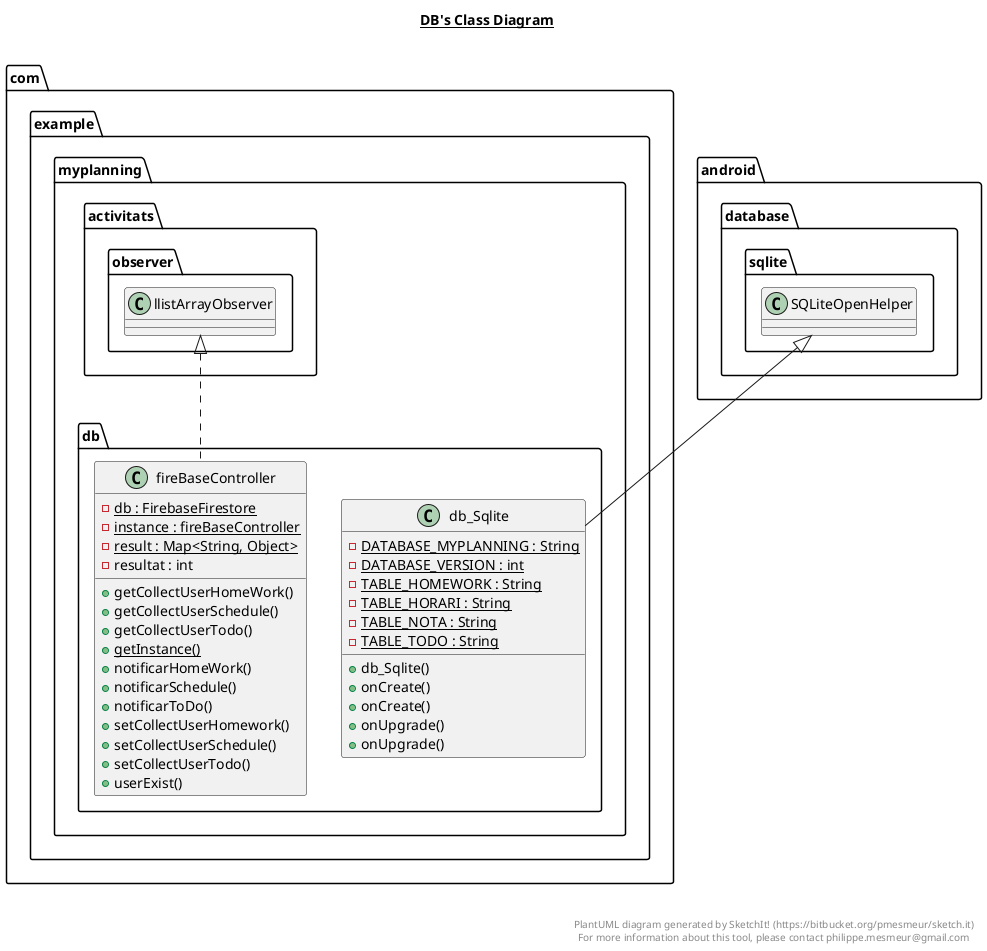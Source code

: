 @startuml

title __DB's Class Diagram__\n

  namespace com.example.myplanning {
    namespace db {
      class com.example.myplanning.db.db_Sqlite {
          {static} - DATABASE_MYPLANNING : String
          {static} - DATABASE_VERSION : int
          {static} - TABLE_HOMEWORK : String
          {static} - TABLE_HORARI : String
          {static} - TABLE_NOTA : String
          {static} - TABLE_TODO : String
          + db_Sqlite()
          + onCreate()
          + onCreate()
          + onUpgrade()
          + onUpgrade()
      }
    }
  }
  

  namespace com.example.myplanning {
    namespace db {
      class com.example.myplanning.db.fireBaseController {
          {static} - db : FirebaseFirestore
          {static} - instance : fireBaseController
          {static} - result : Map<String, Object>
          - resultat : int
          + getCollectUserHomeWork()
          + getCollectUserSchedule()
          + getCollectUserTodo()
          {static} + getInstance()
          + notificarHomeWork()
          + notificarSchedule()
          + notificarToDo()
          + setCollectUserHomework()
          + setCollectUserSchedule()
          + setCollectUserTodo()
          + userExist()
      }
    }
  }
  

  com.example.myplanning.db.db_Sqlite -up-|> android.database.sqlite.SQLiteOpenHelper
  com.example.myplanning.db.fireBaseController .up.|> com.example.myplanning.activitats.observer.llistArrayObserver


right footer


PlantUML diagram generated by SketchIt! (https://bitbucket.org/pmesmeur/sketch.it)
For more information about this tool, please contact philippe.mesmeur@gmail.com
endfooter

@enduml
